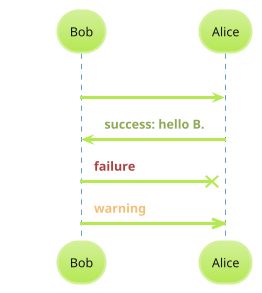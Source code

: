 @startuml
!theme hacker
Bob -> Alice :  hello
Bob <- Alice :  $success("success: hello B.")
Bob -x Alice :  $failure("failure")
Bob ->> Alice : $warning("warning")
@enduml
